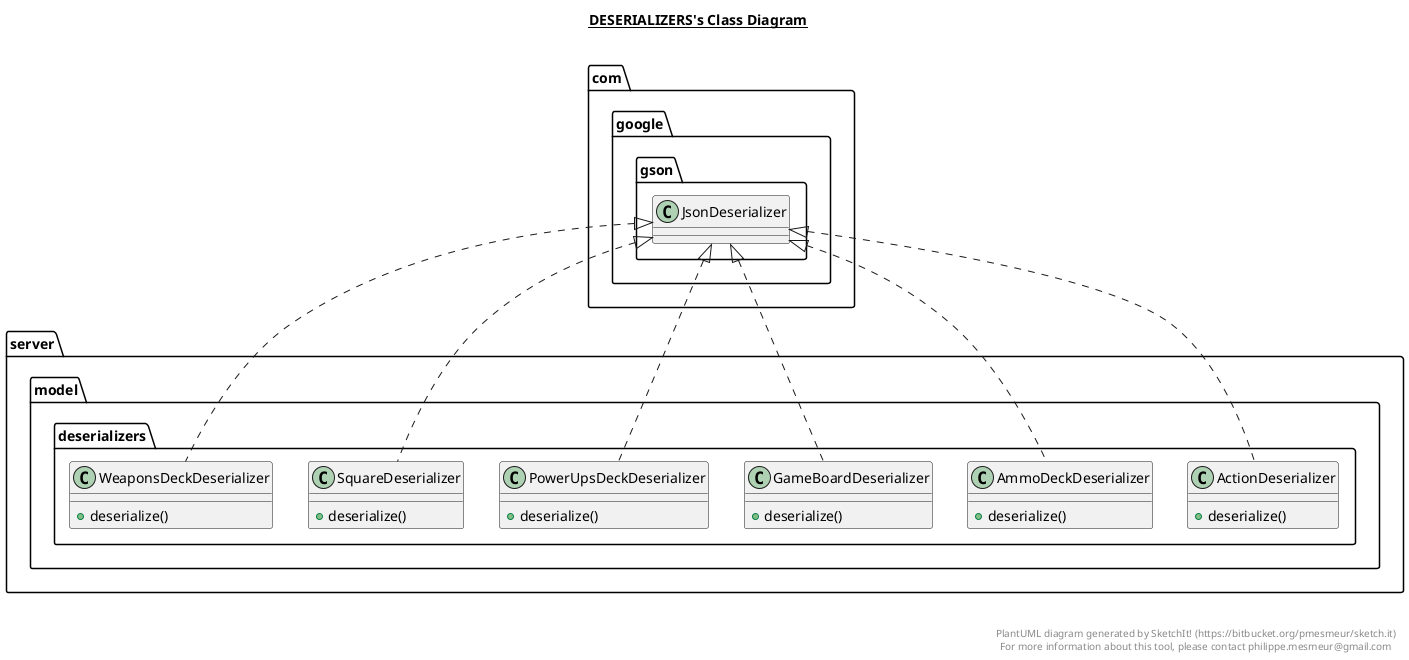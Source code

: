 @startuml

title __DESERIALIZERS's Class Diagram__\n

  namespace server {
    namespace model {
      namespace deserializers {
        class server.model.deserializers.ActionDeserializer {
            + deserialize()
        }
      }
    }
  }
  

  namespace server {
    namespace model {
      namespace deserializers {
        class server.model.deserializers.AmmoDeckDeserializer {
            + deserialize()
        }
      }
    }
  }
  

  namespace server {
    namespace model {
      namespace deserializers {
        class server.model.deserializers.GameBoardDeserializer {
            + deserialize()
        }
      }
    }
  }
  

  namespace server {
    namespace model {
      namespace deserializers {
        class server.model.deserializers.PowerUpsDeckDeserializer {
            + deserialize()
        }
      }
    }
  }
  

  namespace server {
    namespace model {
      namespace deserializers {
        class server.model.deserializers.SquareDeserializer {
            + deserialize()
        }
      }
    }
  }
  

  namespace server {
    namespace model {
      namespace deserializers {
        class server.model.deserializers.WeaponsDeckDeserializer {
            + deserialize()
        }
      }
    }
  }
  

  server.model.deserializers.ActionDeserializer .up.|> com.google.gson.JsonDeserializer
  server.model.deserializers.AmmoDeckDeserializer .up.|> com.google.gson.JsonDeserializer
  server.model.deserializers.GameBoardDeserializer .up.|> com.google.gson.JsonDeserializer
  server.model.deserializers.PowerUpsDeckDeserializer .up.|> com.google.gson.JsonDeserializer
  server.model.deserializers.SquareDeserializer .up.|> com.google.gson.JsonDeserializer
  server.model.deserializers.WeaponsDeckDeserializer .up.|> com.google.gson.JsonDeserializer


right footer


PlantUML diagram generated by SketchIt! (https://bitbucket.org/pmesmeur/sketch.it)
For more information about this tool, please contact philippe.mesmeur@gmail.com
endfooter

@enduml
